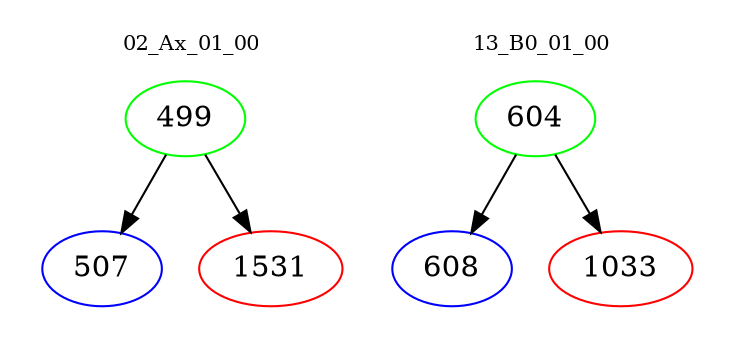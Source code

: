 digraph{
subgraph cluster_0 {
color = white
label = "02_Ax_01_00";
fontsize=10;
T0_499 [label="499", color="green"]
T0_499 -> T0_507 [color="black"]
T0_507 [label="507", color="blue"]
T0_499 -> T0_1531 [color="black"]
T0_1531 [label="1531", color="red"]
}
subgraph cluster_1 {
color = white
label = "13_B0_01_00";
fontsize=10;
T1_604 [label="604", color="green"]
T1_604 -> T1_608 [color="black"]
T1_608 [label="608", color="blue"]
T1_604 -> T1_1033 [color="black"]
T1_1033 [label="1033", color="red"]
}
}
